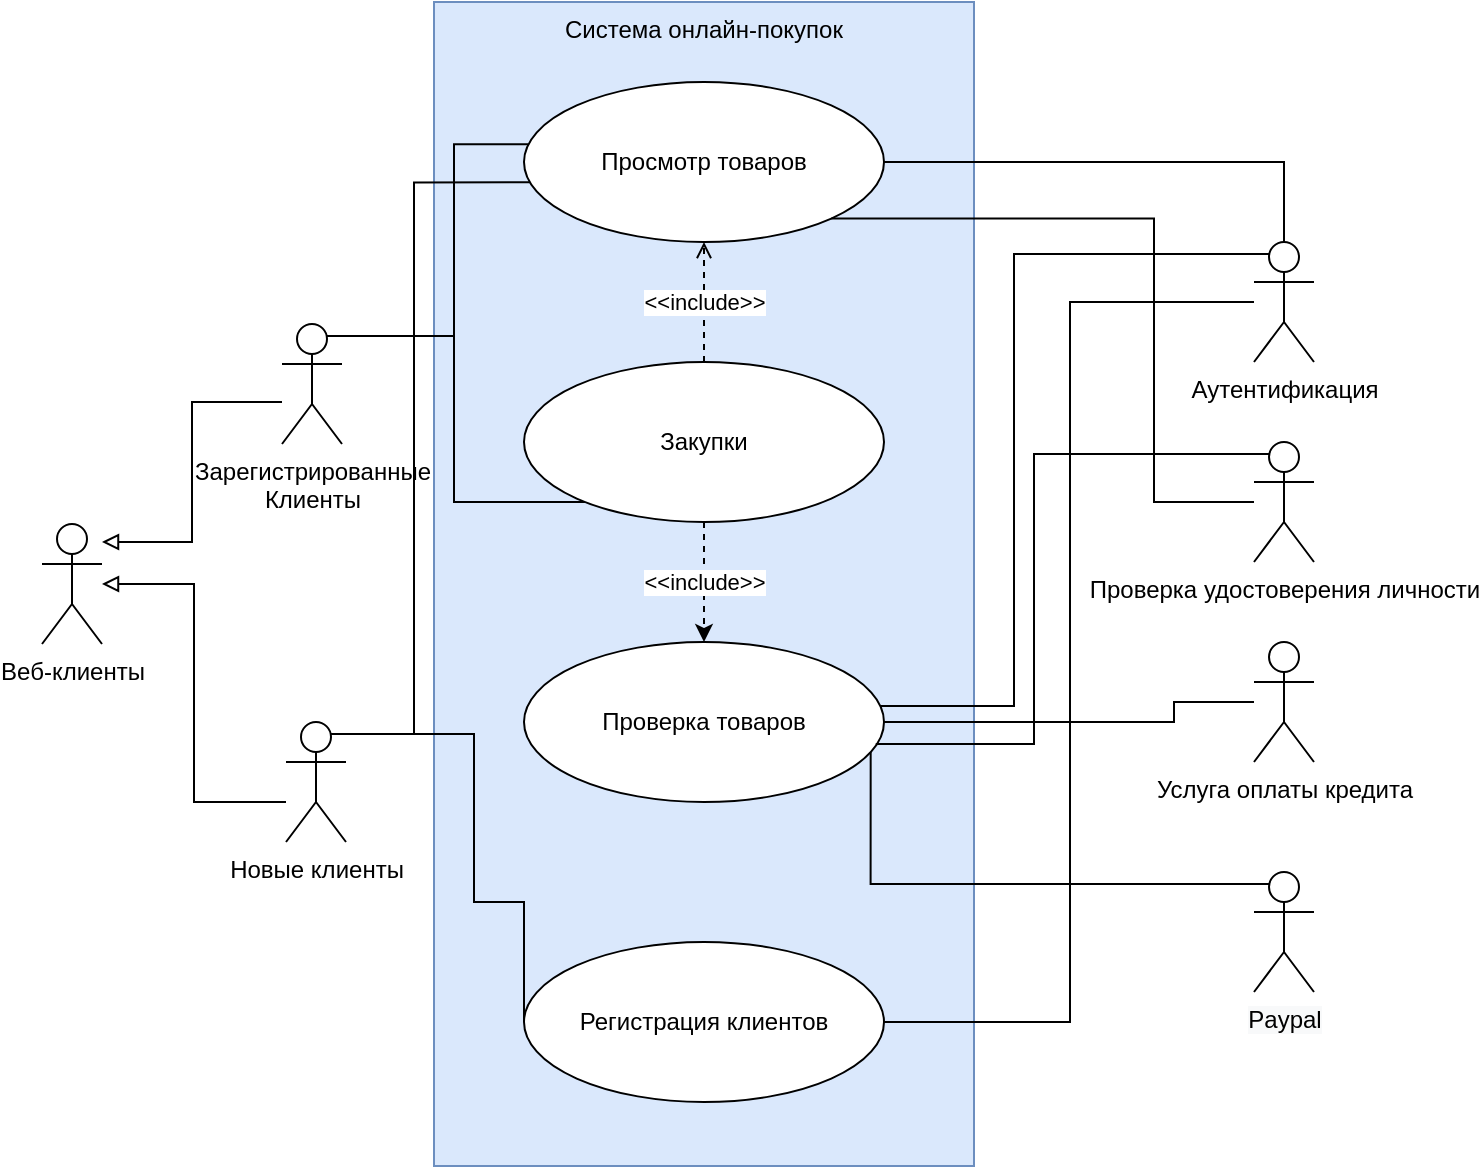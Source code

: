 <mxfile version="24.7.17" pages="2">
  <diagram name="Тестовая попытка" id="epbPIA2_qO3FQGjWWez9">
    <mxGraphModel dx="2322" dy="1258" grid="1" gridSize="10" guides="1" tooltips="1" connect="1" arrows="1" fold="1" page="1" pageScale="1" pageWidth="827" pageHeight="1169" math="0" shadow="0">
      <root>
        <mxCell id="0" />
        <mxCell id="1" parent="0" />
        <mxCell id="hudEPNNApawxsZpU8fDK-15" value="Система онлайн-покупок" style="rounded=0;whiteSpace=wrap;html=1;fillColor=#dae8fc;strokeColor=#6c8ebf;align=center;verticalAlign=top;" vertex="1" parent="1">
          <mxGeometry x="300" y="120" width="270" height="582" as="geometry" />
        </mxCell>
        <mxCell id="hudEPNNApawxsZpU8fDK-4" value="&lt;font face=&quot;Helvetica, VP Default&quot;&gt;Веб-клиенты&lt;/font&gt;" style="shape=umlActor;verticalLabelPosition=bottom;verticalAlign=top;html=1;outlineConnect=0;" vertex="1" parent="1">
          <mxGeometry x="104" y="381" width="30" height="60" as="geometry" />
        </mxCell>
        <mxCell id="hudEPNNApawxsZpU8fDK-31" style="edgeStyle=orthogonalEdgeStyle;rounded=0;orthogonalLoop=1;jettySize=auto;html=1;exitX=0.75;exitY=0.1;exitDx=0;exitDy=0;exitPerimeter=0;entryX=0.02;entryY=0.627;entryDx=0;entryDy=0;endArrow=none;endFill=0;entryPerimeter=0;" edge="1" parent="1" source="hudEPNNApawxsZpU8fDK-6" target="hudEPNNApawxsZpU8fDK-16">
          <mxGeometry relative="1" as="geometry">
            <Array as="points">
              <mxPoint x="290" y="486" />
              <mxPoint x="290" y="210" />
            </Array>
          </mxGeometry>
        </mxCell>
        <mxCell id="hudEPNNApawxsZpU8fDK-32" style="edgeStyle=orthogonalEdgeStyle;rounded=0;orthogonalLoop=1;jettySize=auto;html=1;exitX=0.75;exitY=0.1;exitDx=0;exitDy=0;exitPerimeter=0;entryX=0;entryY=0.5;entryDx=0;entryDy=0;endArrow=none;endFill=0;" edge="1" parent="1" source="hudEPNNApawxsZpU8fDK-6" target="hudEPNNApawxsZpU8fDK-19">
          <mxGeometry relative="1" as="geometry">
            <Array as="points">
              <mxPoint x="320" y="486" />
              <mxPoint x="320" y="570" />
            </Array>
          </mxGeometry>
        </mxCell>
        <mxCell id="hudEPNNApawxsZpU8fDK-6" value="Новые клиенты" style="shape=umlActor;verticalLabelPosition=bottom;verticalAlign=top;html=1;outlineConnect=0;" vertex="1" parent="1">
          <mxGeometry x="226" y="480" width="30" height="60" as="geometry" />
        </mxCell>
        <mxCell id="hudEPNNApawxsZpU8fDK-29" style="edgeStyle=orthogonalEdgeStyle;rounded=0;orthogonalLoop=1;jettySize=auto;html=1;entryX=0.012;entryY=0.389;entryDx=0;entryDy=0;endArrow=none;endFill=0;exitX=0.75;exitY=0.1;exitDx=0;exitDy=0;exitPerimeter=0;entryPerimeter=0;" edge="1" parent="1" source="hudEPNNApawxsZpU8fDK-10" target="hudEPNNApawxsZpU8fDK-16">
          <mxGeometry relative="1" as="geometry">
            <mxPoint x="260" y="290" as="sourcePoint" />
            <Array as="points">
              <mxPoint x="310" y="287" />
              <mxPoint x="310" y="191" />
            </Array>
          </mxGeometry>
        </mxCell>
        <mxCell id="hudEPNNApawxsZpU8fDK-30" style="edgeStyle=orthogonalEdgeStyle;rounded=0;orthogonalLoop=1;jettySize=auto;html=1;exitX=0.75;exitY=0.1;exitDx=0;exitDy=0;exitPerimeter=0;endArrow=none;endFill=0;" edge="1" parent="1" source="hudEPNNApawxsZpU8fDK-10" target="hudEPNNApawxsZpU8fDK-17">
          <mxGeometry relative="1" as="geometry">
            <Array as="points">
              <mxPoint x="310" y="287" />
              <mxPoint x="310" y="370" />
            </Array>
          </mxGeometry>
        </mxCell>
        <mxCell id="hudEPNNApawxsZpU8fDK-10" value="&lt;div&gt;Зарегистрированные&lt;/div&gt;&lt;div&gt;Клиенты&lt;/div&gt;" style="shape=umlActor;verticalLabelPosition=bottom;verticalAlign=top;html=1;outlineConnect=0;" vertex="1" parent="1">
          <mxGeometry x="224" y="281" width="30" height="60" as="geometry" />
        </mxCell>
        <mxCell id="hudEPNNApawxsZpU8fDK-12" style="edgeStyle=orthogonalEdgeStyle;rounded=0;orthogonalLoop=1;jettySize=auto;html=1;entryX=1;entryY=0.333;entryDx=0;entryDy=0;entryPerimeter=0;endArrow=block;endFill=0;" edge="1" parent="1" source="hudEPNNApawxsZpU8fDK-10">
          <mxGeometry relative="1" as="geometry">
            <mxPoint x="224" y="300.005" as="sourcePoint" />
            <mxPoint x="134" y="390" as="targetPoint" />
            <Array as="points">
              <mxPoint x="179" y="320" />
              <mxPoint x="179" y="390" />
            </Array>
          </mxGeometry>
        </mxCell>
        <mxCell id="hudEPNNApawxsZpU8fDK-13" style="edgeStyle=orthogonalEdgeStyle;rounded=0;orthogonalLoop=1;jettySize=auto;html=1;entryX=1;entryY=0.333;entryDx=0;entryDy=0;entryPerimeter=0;endArrow=block;endFill=0;" edge="1" parent="1">
          <mxGeometry relative="1" as="geometry">
            <mxPoint x="226" y="520" as="sourcePoint" />
            <mxPoint x="134" y="411" as="targetPoint" />
            <Array as="points">
              <mxPoint x="180" y="520" />
              <mxPoint x="180" y="411" />
            </Array>
          </mxGeometry>
        </mxCell>
        <mxCell id="hudEPNNApawxsZpU8fDK-16" value="Просмотр товаров" style="ellipse;whiteSpace=wrap;html=1;" vertex="1" parent="1">
          <mxGeometry x="345" y="160" width="180" height="80" as="geometry" />
        </mxCell>
        <mxCell id="hudEPNNApawxsZpU8fDK-34" value="&amp;lt;&amp;lt;include&amp;gt;&amp;gt;" style="edgeStyle=orthogonalEdgeStyle;rounded=0;orthogonalLoop=1;jettySize=auto;html=1;exitX=0.5;exitY=0;exitDx=0;exitDy=0;entryX=0.5;entryY=1;entryDx=0;entryDy=0;dashed=1;endArrow=open;endFill=0;" edge="1" parent="1" source="hudEPNNApawxsZpU8fDK-17" target="hudEPNNApawxsZpU8fDK-16">
          <mxGeometry relative="1" as="geometry" />
        </mxCell>
        <mxCell id="hudEPNNApawxsZpU8fDK-17" value="&lt;font face=&quot;Helvetica, VP Default&quot;&gt;Закупки&lt;/font&gt;" style="ellipse;whiteSpace=wrap;html=1;" vertex="1" parent="1">
          <mxGeometry x="345" y="300" width="180" height="80" as="geometry" />
        </mxCell>
        <mxCell id="hudEPNNApawxsZpU8fDK-40" style="edgeStyle=orthogonalEdgeStyle;rounded=0;orthogonalLoop=1;jettySize=auto;html=1;exitX=1;exitY=0.5;exitDx=0;exitDy=0;endArrow=none;endFill=0;" edge="1" parent="1" source="hudEPNNApawxsZpU8fDK-18" target="hudEPNNApawxsZpU8fDK-22">
          <mxGeometry relative="1" as="geometry">
            <Array as="points">
              <mxPoint x="670" y="480" />
              <mxPoint x="670" y="470" />
            </Array>
          </mxGeometry>
        </mxCell>
        <mxCell id="hudEPNNApawxsZpU8fDK-18" value="Проверка товаров" style="ellipse;whiteSpace=wrap;html=1;" vertex="1" parent="1">
          <mxGeometry x="345" y="440" width="180" height="80" as="geometry" />
        </mxCell>
        <mxCell id="hudEPNNApawxsZpU8fDK-19" value="Регистрация клиентов" style="ellipse;whiteSpace=wrap;html=1;" vertex="1" parent="1">
          <mxGeometry x="345" y="590" width="180" height="80" as="geometry" />
        </mxCell>
        <mxCell id="hudEPNNApawxsZpU8fDK-28" style="edgeStyle=orthogonalEdgeStyle;rounded=0;orthogonalLoop=1;jettySize=auto;html=1;entryX=1;entryY=0.5;entryDx=0;entryDy=0;endArrow=none;endFill=0;" edge="1" parent="1" target="hudEPNNApawxsZpU8fDK-19">
          <mxGeometry relative="1" as="geometry">
            <mxPoint x="710" y="270" as="sourcePoint" />
            <Array as="points">
              <mxPoint x="618" y="270" />
              <mxPoint x="618" y="630" />
            </Array>
          </mxGeometry>
        </mxCell>
        <mxCell id="hudEPNNApawxsZpU8fDK-20" value="Аутентификация" style="shape=umlActor;verticalLabelPosition=bottom;verticalAlign=top;html=1;outlineConnect=0;" vertex="1" parent="1">
          <mxGeometry x="710" y="240" width="30" height="60" as="geometry" />
        </mxCell>
        <mxCell id="hudEPNNApawxsZpU8fDK-21" value="Проверка удостоверения личности" style="shape=umlActor;verticalLabelPosition=bottom;verticalAlign=top;html=1;outlineConnect=0;" vertex="1" parent="1">
          <mxGeometry x="710" y="340" width="30" height="60" as="geometry" />
        </mxCell>
        <mxCell id="hudEPNNApawxsZpU8fDK-22" value="Услуга оплаты кредита" style="shape=umlActor;verticalLabelPosition=bottom;verticalAlign=top;html=1;outlineConnect=0;" vertex="1" parent="1">
          <mxGeometry x="710" y="440" width="30" height="60" as="geometry" />
        </mxCell>
        <mxCell id="hudEPNNApawxsZpU8fDK-23" value="&lt;span style=&quot;font-family: Helvetica, &amp;quot;VP Default&amp;quot;; background-color: rgb(248, 249, 250);&quot;&gt;Paypal&lt;/span&gt;" style="shape=umlActor;verticalLabelPosition=bottom;verticalAlign=top;html=1;outlineConnect=0;" vertex="1" parent="1">
          <mxGeometry x="710" y="555" width="30" height="60" as="geometry" />
        </mxCell>
        <mxCell id="hudEPNNApawxsZpU8fDK-37" value="&amp;lt;&amp;lt;include&amp;gt;&amp;gt;" style="edgeStyle=orthogonalEdgeStyle;rounded=0;orthogonalLoop=1;jettySize=auto;html=1;exitX=0.5;exitY=1;exitDx=0;exitDy=0;entryX=0.5;entryY=0;entryDx=0;entryDy=0;dashed=1;endArrow=classic;endFill=1;" edge="1" parent="1" source="hudEPNNApawxsZpU8fDK-17" target="hudEPNNApawxsZpU8fDK-18">
          <mxGeometry relative="1" as="geometry">
            <mxPoint x="434.83" y="440" as="sourcePoint" />
            <mxPoint x="434.83" y="380" as="targetPoint" />
            <mxPoint as="offset" />
          </mxGeometry>
        </mxCell>
        <mxCell id="hudEPNNApawxsZpU8fDK-41" style="edgeStyle=orthogonalEdgeStyle;rounded=0;orthogonalLoop=1;jettySize=auto;html=1;exitX=0.977;exitY=0.637;exitDx=0;exitDy=0;exitPerimeter=0;entryX=0.25;entryY=0.1;entryDx=0;entryDy=0;entryPerimeter=0;endArrow=none;endFill=0;" edge="1" parent="1" source="hudEPNNApawxsZpU8fDK-18" target="hudEPNNApawxsZpU8fDK-21">
          <mxGeometry relative="1" as="geometry">
            <Array as="points">
              <mxPoint x="600" y="491" />
              <mxPoint x="600" y="346" />
            </Array>
          </mxGeometry>
        </mxCell>
        <mxCell id="hudEPNNApawxsZpU8fDK-42" style="edgeStyle=orthogonalEdgeStyle;rounded=0;orthogonalLoop=1;jettySize=auto;html=1;exitX=0.989;exitY=0.4;exitDx=0;exitDy=0;entryX=0.25;entryY=0.1;entryDx=0;entryDy=0;entryPerimeter=0;exitPerimeter=0;endArrow=none;endFill=0;" edge="1" parent="1" source="hudEPNNApawxsZpU8fDK-18" target="hudEPNNApawxsZpU8fDK-20">
          <mxGeometry relative="1" as="geometry">
            <Array as="points">
              <mxPoint x="590" y="472" />
              <mxPoint x="590" y="246" />
            </Array>
          </mxGeometry>
        </mxCell>
        <mxCell id="hudEPNNApawxsZpU8fDK-43" style="edgeStyle=orthogonalEdgeStyle;rounded=0;orthogonalLoop=1;jettySize=auto;html=1;exitX=0.25;exitY=0.1;exitDx=0;exitDy=0;exitPerimeter=0;entryX=0.963;entryY=0.687;entryDx=0;entryDy=0;entryPerimeter=0;endArrow=none;endFill=0;" edge="1" parent="1" source="hudEPNNApawxsZpU8fDK-23" target="hudEPNNApawxsZpU8fDK-18">
          <mxGeometry relative="1" as="geometry" />
        </mxCell>
        <mxCell id="hudEPNNApawxsZpU8fDK-44" style="edgeStyle=orthogonalEdgeStyle;rounded=0;orthogonalLoop=1;jettySize=auto;html=1;exitX=1;exitY=0.5;exitDx=0;exitDy=0;entryX=0.5;entryY=0;entryDx=0;entryDy=0;entryPerimeter=0;endArrow=none;endFill=0;" edge="1" parent="1" source="hudEPNNApawxsZpU8fDK-16" target="hudEPNNApawxsZpU8fDK-20">
          <mxGeometry relative="1" as="geometry" />
        </mxCell>
        <mxCell id="hudEPNNApawxsZpU8fDK-45" style="edgeStyle=orthogonalEdgeStyle;rounded=0;orthogonalLoop=1;jettySize=auto;html=1;exitX=1;exitY=1;exitDx=0;exitDy=0;endArrow=none;endFill=0;" edge="1" parent="1" source="hudEPNNApawxsZpU8fDK-16" target="hudEPNNApawxsZpU8fDK-21">
          <mxGeometry relative="1" as="geometry">
            <Array as="points">
              <mxPoint x="660" y="228" />
              <mxPoint x="660" y="370" />
            </Array>
          </mxGeometry>
        </mxCell>
      </root>
    </mxGraphModel>
  </diagram>
  <diagram id="pH2QpgL2yzzVm4G2JLRn" name="Страница — 2">
    <mxGraphModel grid="1" page="1" gridSize="10" guides="1" tooltips="1" connect="1" arrows="1" fold="1" pageScale="1" pageWidth="827" pageHeight="1169" math="0" shadow="0">
      <root>
        <mxCell id="0" />
        <mxCell id="1" parent="0" />
      </root>
    </mxGraphModel>
  </diagram>
</mxfile>
